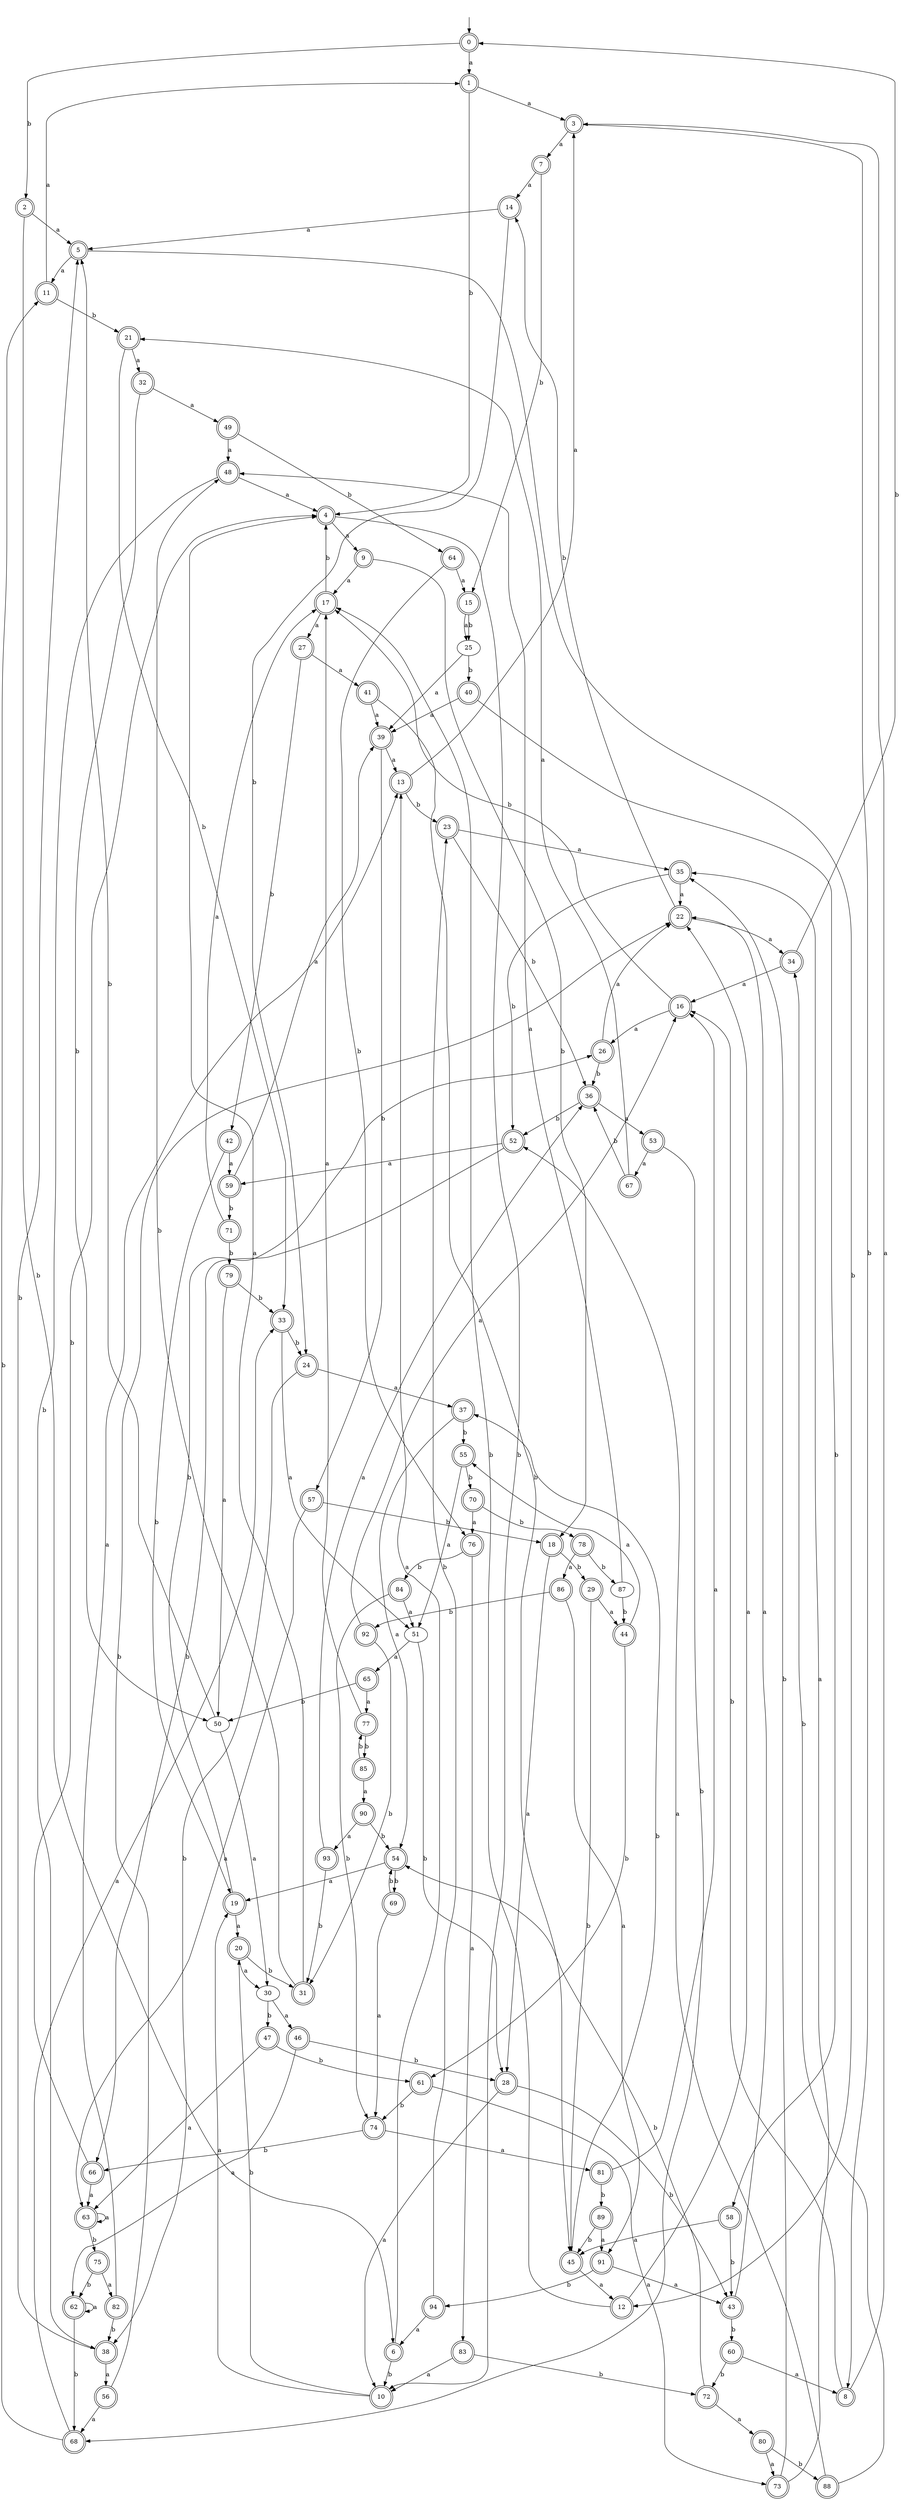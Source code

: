 digraph RandomDFA {
  __start0 [label="", shape=none];
  __start0 -> 0 [label=""];
  0 [shape=circle] [shape=doublecircle]
  0 -> 1 [label="a"]
  0 -> 2 [label="b"]
  1 [shape=doublecircle]
  1 -> 3 [label="a"]
  1 -> 4 [label="b"]
  2 [shape=doublecircle]
  2 -> 5 [label="a"]
  2 -> 6 [label="b"]
  3 [shape=doublecircle]
  3 -> 7 [label="a"]
  3 -> 8 [label="b"]
  4 [shape=doublecircle]
  4 -> 9 [label="a"]
  4 -> 10 [label="b"]
  5 [shape=doublecircle]
  5 -> 11 [label="a"]
  5 -> 12 [label="b"]
  6 [shape=doublecircle]
  6 -> 13 [label="a"]
  6 -> 10 [label="b"]
  7 [shape=doublecircle]
  7 -> 14 [label="a"]
  7 -> 15 [label="b"]
  8 [shape=doublecircle]
  8 -> 3 [label="a"]
  8 -> 16 [label="b"]
  9 [shape=doublecircle]
  9 -> 17 [label="a"]
  9 -> 18 [label="b"]
  10 [shape=doublecircle]
  10 -> 19 [label="a"]
  10 -> 20 [label="b"]
  11 [shape=doublecircle]
  11 -> 1 [label="a"]
  11 -> 21 [label="b"]
  12 [shape=doublecircle]
  12 -> 22 [label="a"]
  12 -> 17 [label="b"]
  13 [shape=doublecircle]
  13 -> 3 [label="a"]
  13 -> 23 [label="b"]
  14 [shape=doublecircle]
  14 -> 5 [label="a"]
  14 -> 24 [label="b"]
  15 [shape=doublecircle]
  15 -> 25 [label="a"]
  15 -> 25 [label="b"]
  16 [shape=doublecircle]
  16 -> 26 [label="a"]
  16 -> 17 [label="b"]
  17 [shape=doublecircle]
  17 -> 27 [label="a"]
  17 -> 4 [label="b"]
  18 [shape=doublecircle]
  18 -> 28 [label="a"]
  18 -> 29 [label="b"]
  19 [shape=doublecircle]
  19 -> 20 [label="a"]
  19 -> 26 [label="b"]
  20 [shape=doublecircle]
  20 -> 30 [label="a"]
  20 -> 31 [label="b"]
  21 [shape=doublecircle]
  21 -> 32 [label="a"]
  21 -> 33 [label="b"]
  22 [shape=doublecircle]
  22 -> 34 [label="a"]
  22 -> 14 [label="b"]
  23 [shape=doublecircle]
  23 -> 35 [label="a"]
  23 -> 36 [label="b"]
  24 [shape=doublecircle]
  24 -> 37 [label="a"]
  24 -> 38 [label="b"]
  25
  25 -> 39 [label="a"]
  25 -> 40 [label="b"]
  26 [shape=doublecircle]
  26 -> 22 [label="a"]
  26 -> 36 [label="b"]
  27 [shape=doublecircle]
  27 -> 41 [label="a"]
  27 -> 42 [label="b"]
  28 [shape=doublecircle]
  28 -> 10 [label="a"]
  28 -> 43 [label="b"]
  29 [shape=doublecircle]
  29 -> 44 [label="a"]
  29 -> 45 [label="b"]
  30
  30 -> 46 [label="a"]
  30 -> 47 [label="b"]
  31 [shape=doublecircle]
  31 -> 4 [label="a"]
  31 -> 48 [label="b"]
  32 [shape=doublecircle]
  32 -> 49 [label="a"]
  32 -> 50 [label="b"]
  33 [shape=doublecircle]
  33 -> 51 [label="a"]
  33 -> 24 [label="b"]
  34 [shape=doublecircle]
  34 -> 16 [label="a"]
  34 -> 0 [label="b"]
  35 [shape=doublecircle]
  35 -> 22 [label="a"]
  35 -> 52 [label="b"]
  36 [shape=doublecircle]
  36 -> 53 [label="a"]
  36 -> 52 [label="b"]
  37 [shape=doublecircle]
  37 -> 54 [label="a"]
  37 -> 55 [label="b"]
  38 [shape=doublecircle]
  38 -> 56 [label="a"]
  38 -> 5 [label="b"]
  39 [shape=doublecircle]
  39 -> 13 [label="a"]
  39 -> 57 [label="b"]
  40 [shape=doublecircle]
  40 -> 39 [label="a"]
  40 -> 58 [label="b"]
  41 [shape=doublecircle]
  41 -> 39 [label="a"]
  41 -> 45 [label="b"]
  42 [shape=doublecircle]
  42 -> 59 [label="a"]
  42 -> 19 [label="b"]
  43 [shape=doublecircle]
  43 -> 22 [label="a"]
  43 -> 60 [label="b"]
  44 [shape=doublecircle]
  44 -> 55 [label="a"]
  44 -> 61 [label="b"]
  45 [shape=doublecircle]
  45 -> 12 [label="a"]
  45 -> 37 [label="b"]
  46 [shape=doublecircle]
  46 -> 62 [label="a"]
  46 -> 28 [label="b"]
  47 [shape=doublecircle]
  47 -> 63 [label="a"]
  47 -> 61 [label="b"]
  48 [shape=doublecircle]
  48 -> 4 [label="a"]
  48 -> 38 [label="b"]
  49 [shape=doublecircle]
  49 -> 48 [label="a"]
  49 -> 64 [label="b"]
  50
  50 -> 30 [label="a"]
  50 -> 5 [label="b"]
  51
  51 -> 65 [label="a"]
  51 -> 28 [label="b"]
  52 [shape=doublecircle]
  52 -> 59 [label="a"]
  52 -> 66 [label="b"]
  53 [shape=doublecircle]
  53 -> 67 [label="a"]
  53 -> 68 [label="b"]
  54 [shape=doublecircle]
  54 -> 19 [label="a"]
  54 -> 69 [label="b"]
  55 [shape=doublecircle]
  55 -> 51 [label="a"]
  55 -> 70 [label="b"]
  56 [shape=doublecircle]
  56 -> 68 [label="a"]
  56 -> 22 [label="b"]
  57 [shape=doublecircle]
  57 -> 63 [label="a"]
  57 -> 18 [label="b"]
  58 [shape=doublecircle]
  58 -> 45 [label="a"]
  58 -> 43 [label="b"]
  59 [shape=doublecircle]
  59 -> 39 [label="a"]
  59 -> 71 [label="b"]
  60 [shape=doublecircle]
  60 -> 8 [label="a"]
  60 -> 72 [label="b"]
  61 [shape=doublecircle]
  61 -> 73 [label="a"]
  61 -> 74 [label="b"]
  62 [shape=doublecircle]
  62 -> 62 [label="a"]
  62 -> 68 [label="b"]
  63 [shape=doublecircle]
  63 -> 63 [label="a"]
  63 -> 75 [label="b"]
  64 [shape=doublecircle]
  64 -> 15 [label="a"]
  64 -> 76 [label="b"]
  65 [shape=doublecircle]
  65 -> 77 [label="a"]
  65 -> 50 [label="b"]
  66 [shape=doublecircle]
  66 -> 63 [label="a"]
  66 -> 4 [label="b"]
  67 [shape=doublecircle]
  67 -> 21 [label="a"]
  67 -> 36 [label="b"]
  68 [shape=doublecircle]
  68 -> 33 [label="a"]
  68 -> 11 [label="b"]
  69 [shape=doublecircle]
  69 -> 74 [label="a"]
  69 -> 54 [label="b"]
  70 [shape=doublecircle]
  70 -> 76 [label="a"]
  70 -> 78 [label="b"]
  71 [shape=doublecircle]
  71 -> 17 [label="a"]
  71 -> 79 [label="b"]
  72 [shape=doublecircle]
  72 -> 80 [label="a"]
  72 -> 54 [label="b"]
  73 [shape=doublecircle]
  73 -> 35 [label="a"]
  73 -> 35 [label="b"]
  74 [shape=doublecircle]
  74 -> 81 [label="a"]
  74 -> 66 [label="b"]
  75 [shape=doublecircle]
  75 -> 82 [label="a"]
  75 -> 62 [label="b"]
  76 [shape=doublecircle]
  76 -> 83 [label="a"]
  76 -> 84 [label="b"]
  77 [shape=doublecircle]
  77 -> 17 [label="a"]
  77 -> 85 [label="b"]
  78 [shape=doublecircle]
  78 -> 86 [label="a"]
  78 -> 87 [label="b"]
  79 [shape=doublecircle]
  79 -> 50 [label="a"]
  79 -> 33 [label="b"]
  80 [shape=doublecircle]
  80 -> 73 [label="a"]
  80 -> 88 [label="b"]
  81 [shape=doublecircle]
  81 -> 16 [label="a"]
  81 -> 89 [label="b"]
  82 [shape=doublecircle]
  82 -> 13 [label="a"]
  82 -> 38 [label="b"]
  83 [shape=doublecircle]
  83 -> 10 [label="a"]
  83 -> 72 [label="b"]
  84 [shape=doublecircle]
  84 -> 51 [label="a"]
  84 -> 74 [label="b"]
  85 [shape=doublecircle]
  85 -> 90 [label="a"]
  85 -> 77 [label="b"]
  86 [shape=doublecircle]
  86 -> 91 [label="a"]
  86 -> 92 [label="b"]
  87
  87 -> 48 [label="a"]
  87 -> 44 [label="b"]
  88 [shape=doublecircle]
  88 -> 52 [label="a"]
  88 -> 34 [label="b"]
  89 [shape=doublecircle]
  89 -> 91 [label="a"]
  89 -> 45 [label="b"]
  90 [shape=doublecircle]
  90 -> 93 [label="a"]
  90 -> 54 [label="b"]
  91 [shape=doublecircle]
  91 -> 43 [label="a"]
  91 -> 94 [label="b"]
  92 [shape=doublecircle]
  92 -> 16 [label="a"]
  92 -> 31 [label="b"]
  93 [shape=doublecircle]
  93 -> 36 [label="a"]
  93 -> 31 [label="b"]
  94 [shape=doublecircle]
  94 -> 6 [label="a"]
  94 -> 23 [label="b"]
}
